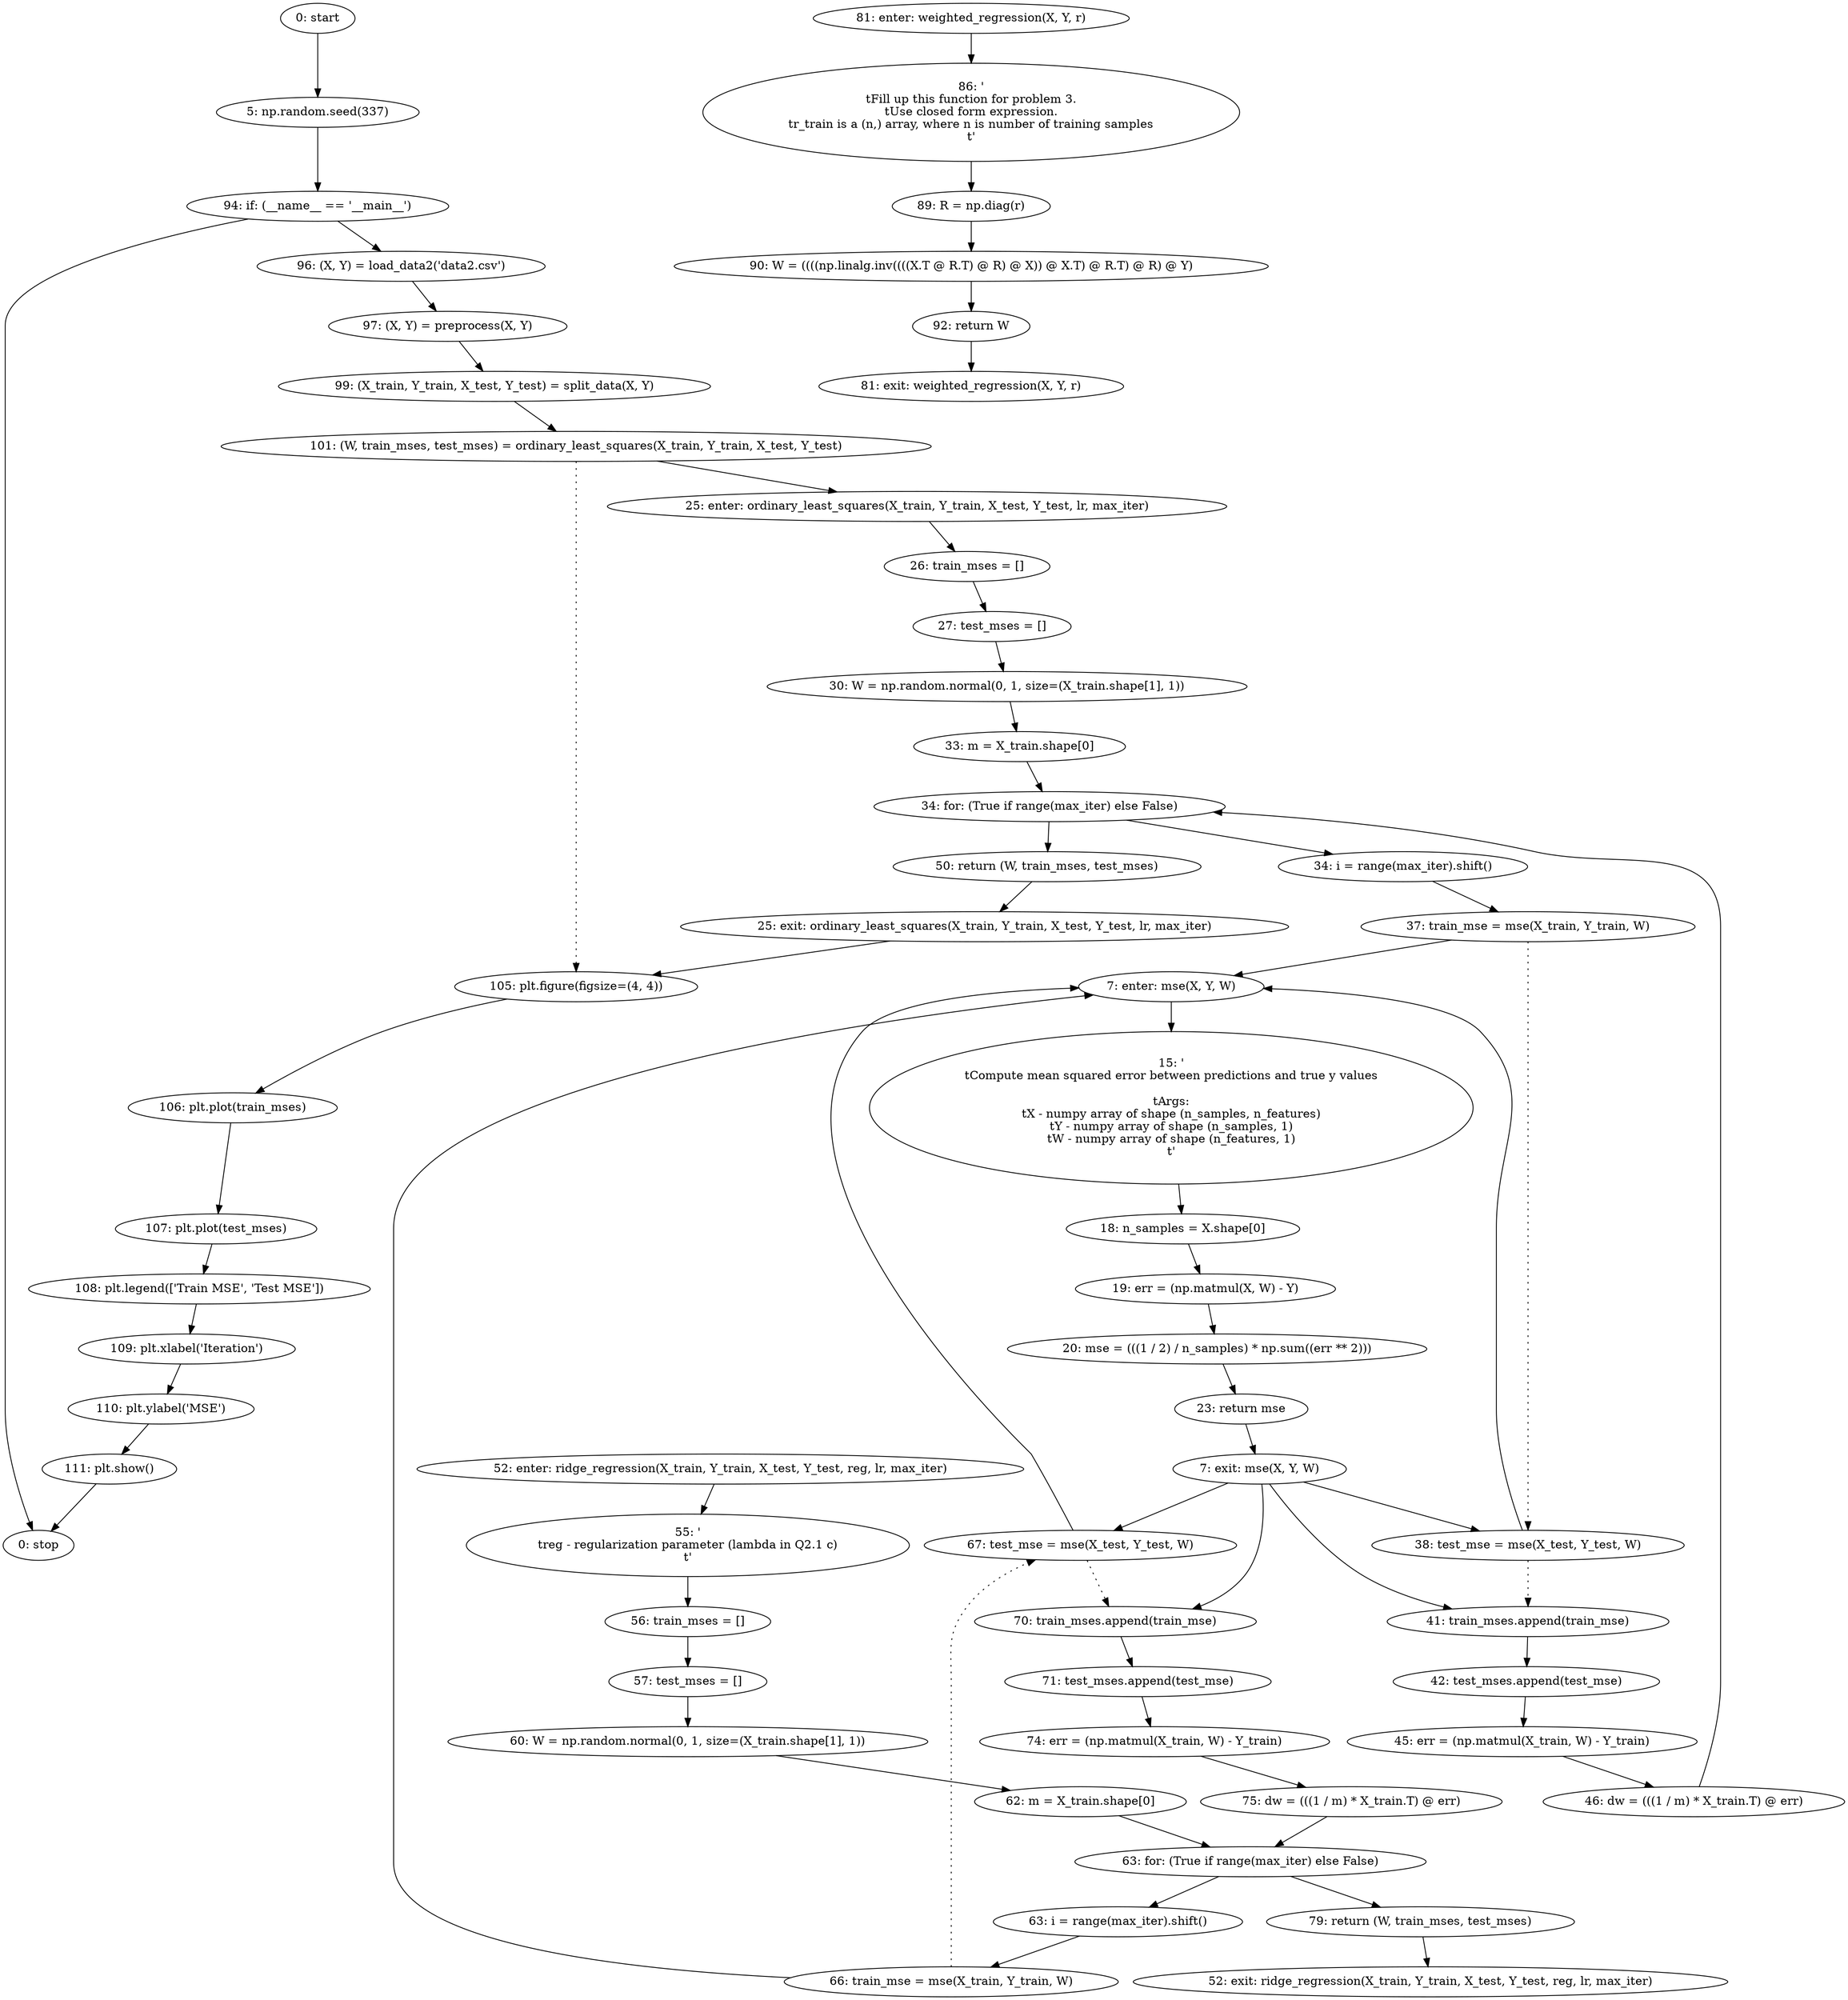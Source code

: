 strict digraph "" {
	node [label="\N"];
	0	 [label="0: start"];
	1	 [label="5: np.random.seed(337)"];
	0 -> 1;
	46	 [label="94: if: (__name__ == '__main__')"];
	1 -> 46;
	47	 [label="96: (X, Y) = load_data2('data2.csv')"];
	46 -> 47;
	58	 [label="0: stop"];
	46 -> 58;
	2	 [label="7: enter: mse(X, Y, W)"];
	4	 [label="15: '\n\tCompute mean squared error between predictions and true y values\n\n\tArgs:\n\tX - numpy array of shape (n_samples, n_features)\n\tY \
- numpy array of shape (n_samples, 1)\n\tW - numpy array of shape (n_features, 1)\n\t'"];
	2 -> 4;
	5	 [label="18: n_samples = X.shape[0]"];
	4 -> 5;
	17	 [label="37: train_mse = mse(X_train, Y_train, W)"];
	17 -> 2;
	18	 [label="38: test_mse = mse(X_test, Y_test, W)"];
	17 -> 18	 [style=dotted,
		weight=100];
	18 -> 2;
	19	 [label="41: train_mses.append(train_mse)"];
	18 -> 19	 [style=dotted,
		weight=100];
	20	 [label="42: test_mses.append(test_mse)"];
	19 -> 20;
	33	 [label="66: train_mse = mse(X_train, Y_train, W)"];
	33 -> 2;
	34	 [label="67: test_mse = mse(X_test, Y_test, W)"];
	33 -> 34	 [style=dotted,
		weight=100];
	34 -> 2;
	35	 [label="70: train_mses.append(train_mse)"];
	34 -> 35	 [style=dotted,
		weight=100];
	36	 [label="71: test_mses.append(test_mse)"];
	35 -> 36;
	3	 [label="7: exit: mse(X, Y, W)"];
	3 -> 18;
	3 -> 19;
	3 -> 34;
	3 -> 35;
	8	 [label="23: return mse"];
	8 -> 3;
	6	 [label="19: err = (np.matmul(X, W) - Y)"];
	5 -> 6;
	7	 [label="20: mse = (((1 / 2) / n_samples) * np.sum((err ** 2)))"];
	6 -> 7;
	7 -> 8;
	9	 [label="25: enter: ordinary_least_squares(X_train, Y_train, X_test, Y_test, lr, max_iter)"];
	11	 [label="26: train_mses = []"];
	9 -> 11;
	12	 [label="27: test_mses = []"];
	11 -> 12;
	50	 [label="101: (W, train_mses, test_mses) = ordinary_least_squares(X_train, Y_train, X_test, Y_test)"];
	50 -> 9;
	51	 [label="105: plt.figure(figsize=(4, 4))"];
	50 -> 51	 [style=dotted,
		weight=100];
	52	 [label="106: plt.plot(train_mses)"];
	51 -> 52;
	10	 [label="25: exit: ordinary_least_squares(X_train, Y_train, X_test, Y_test, lr, max_iter)"];
	10 -> 51;
	23	 [label="50: return (W, train_mses, test_mses)"];
	23 -> 10;
	13	 [label="30: W = np.random.normal(0, 1, size=(X_train.shape[1], 1))"];
	12 -> 13;
	14	 [label="33: m = X_train.shape[0]"];
	13 -> 14;
	15	 [label="34: for: (True if range(max_iter) else False)"];
	14 -> 15;
	15 -> 23;
	16	 [label="34: i = range(max_iter).shift()"];
	15 -> 16;
	16 -> 17;
	22	 [label="46: dw = (((1 / m) * X_train.T) @ err)"];
	22 -> 15;
	21	 [label="45: err = (np.matmul(X_train, W) - Y_train)"];
	20 -> 21;
	21 -> 22;
	24	 [label="52: enter: ridge_regression(X_train, Y_train, X_test, Y_test, reg, lr, max_iter)"];
	26	 [label="55: '\n\treg - regularization parameter (lambda in Q2.1 c)\n\t'"];
	24 -> 26;
	27	 [label="56: train_mses = []"];
	26 -> 27;
	25	 [label="52: exit: ridge_regression(X_train, Y_train, X_test, Y_test, reg, lr, max_iter)"];
	39	 [label="79: return (W, train_mses, test_mses)"];
	39 -> 25;
	28	 [label="57: test_mses = []"];
	27 -> 28;
	29	 [label="60: W = np.random.normal(0, 1, size=(X_train.shape[1], 1))"];
	28 -> 29;
	30	 [label="62: m = X_train.shape[0]"];
	29 -> 30;
	31	 [label="63: for: (True if range(max_iter) else False)"];
	30 -> 31;
	31 -> 39;
	32	 [label="63: i = range(max_iter).shift()"];
	31 -> 32;
	32 -> 33;
	38	 [label="75: dw = (((1 / m) * X_train.T) @ err)"];
	38 -> 31;
	37	 [label="74: err = (np.matmul(X_train, W) - Y_train)"];
	36 -> 37;
	37 -> 38;
	40	 [label="81: enter: weighted_regression(X, Y, r)"];
	42	 [label="86: '\n\tFill up this function for problem 3.\n\tUse closed form expression.\n\tr_train is a (n,) array, where n is number of training \
samples\n\t'"];
	40 -> 42;
	43	 [label="89: R = np.diag(r)"];
	42 -> 43;
	41	 [label="81: exit: weighted_regression(X, Y, r)"];
	45	 [label="92: return W"];
	45 -> 41;
	44	 [label="90: W = ((((np.linalg.inv((((X.T @ R.T) @ R) @ X)) @ X.T) @ R.T) @ R) @ Y)"];
	43 -> 44;
	44 -> 45;
	48	 [label="97: (X, Y) = preprocess(X, Y)"];
	47 -> 48;
	49	 [label="99: (X_train, Y_train, X_test, Y_test) = split_data(X, Y)"];
	48 -> 49;
	49 -> 50;
	53	 [label="107: plt.plot(test_mses)"];
	52 -> 53;
	54	 [label="108: plt.legend(['Train MSE', 'Test MSE'])"];
	53 -> 54;
	55	 [label="109: plt.xlabel('Iteration')"];
	54 -> 55;
	56	 [label="110: plt.ylabel('MSE')"];
	55 -> 56;
	57	 [label="111: plt.show()"];
	56 -> 57;
	57 -> 58;
}

